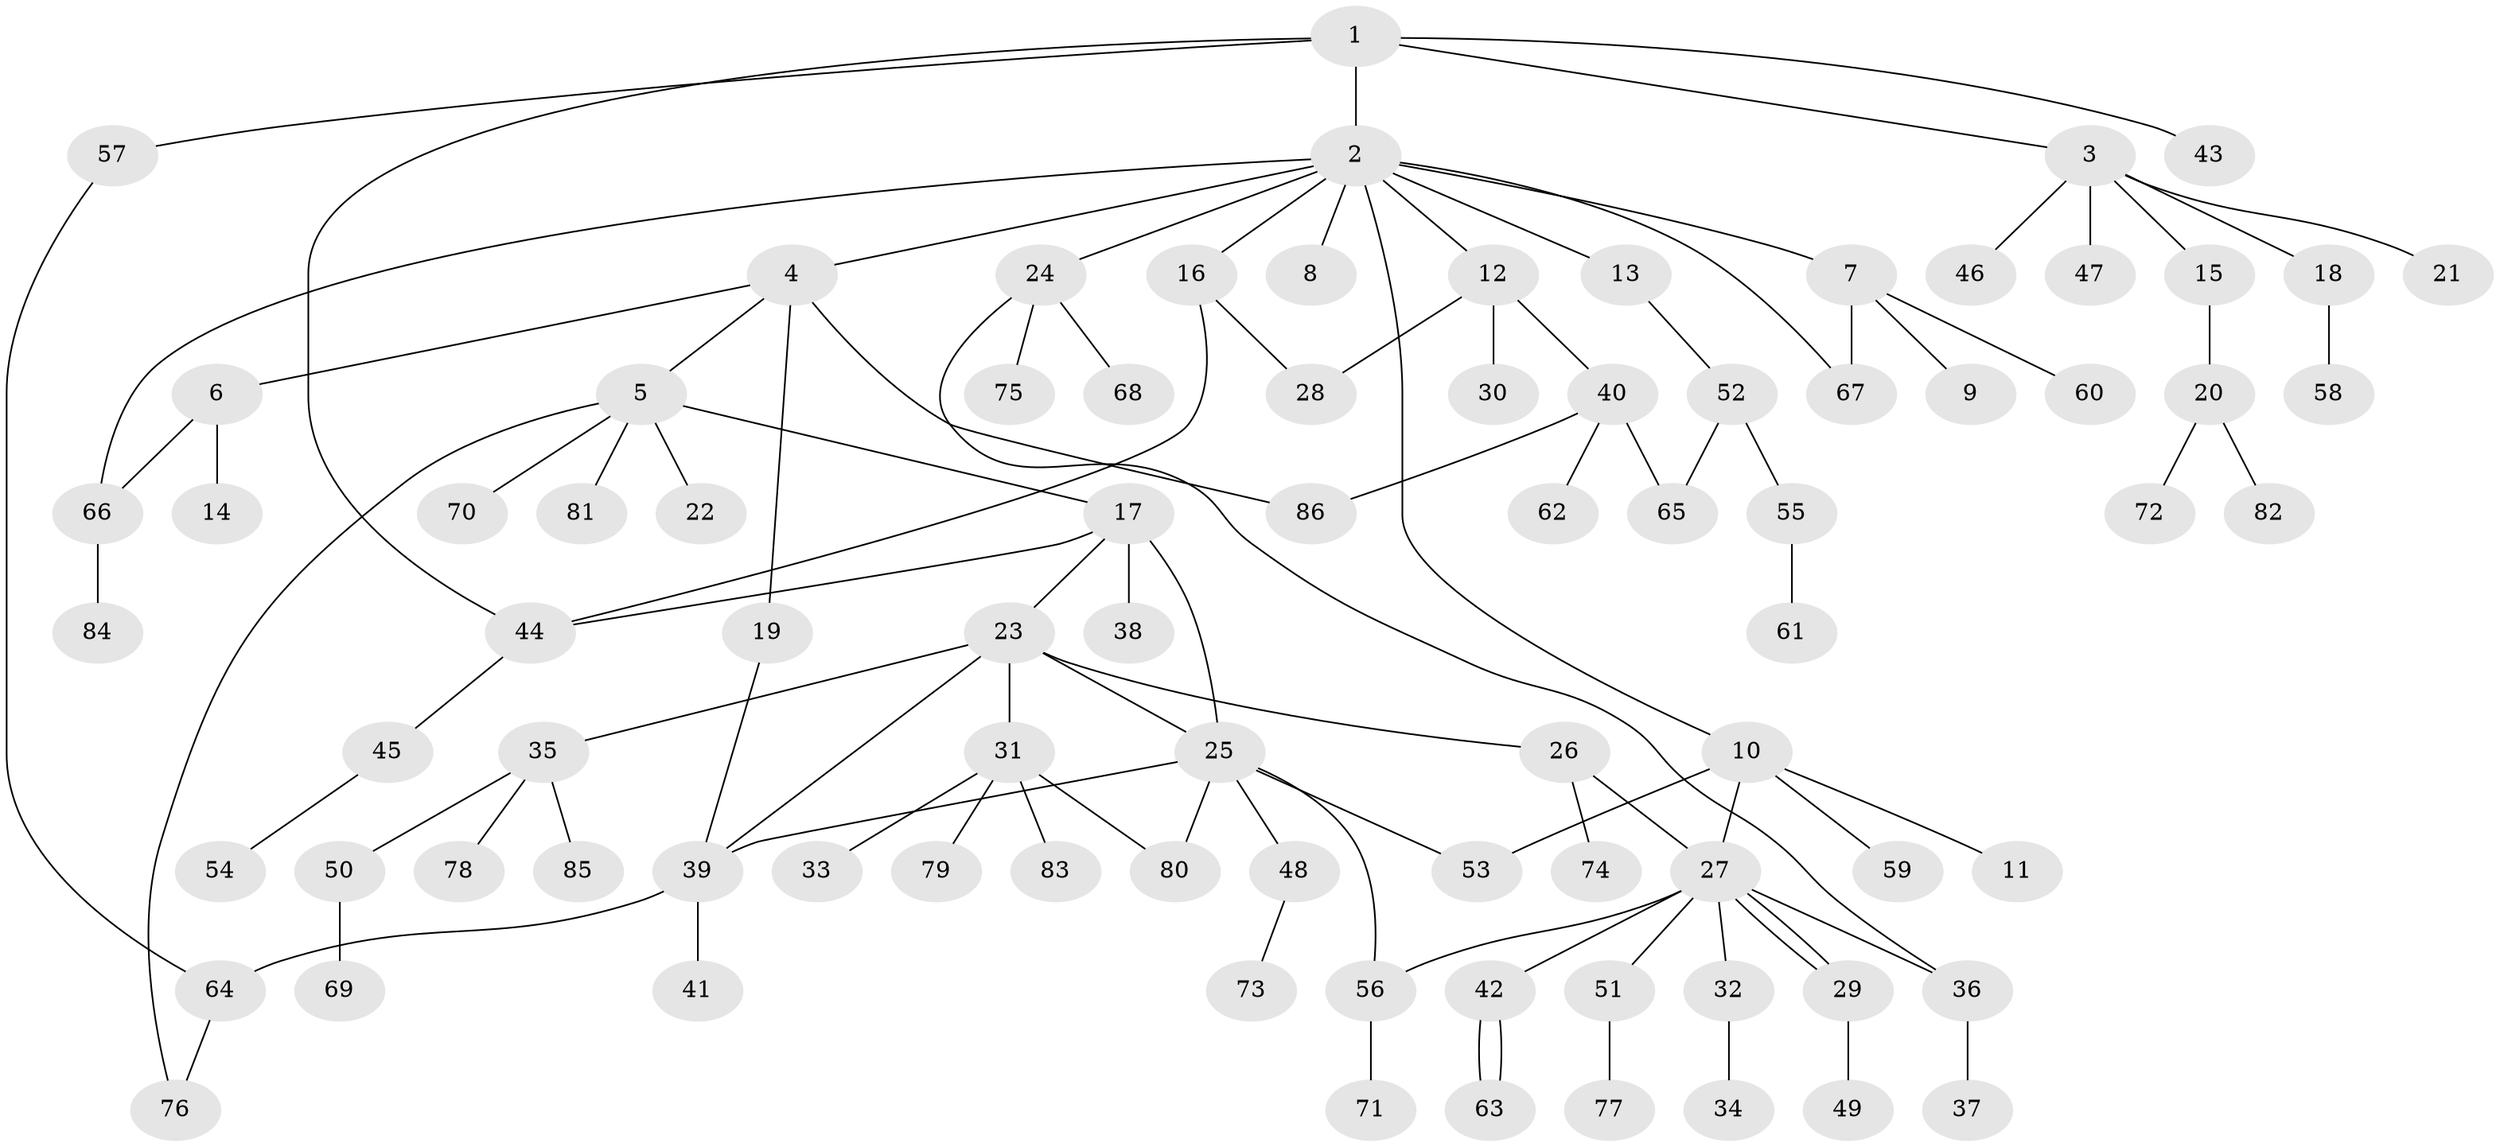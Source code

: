 // coarse degree distribution, {4: 0.11764705882352941, 10: 0.0196078431372549, 5: 0.0392156862745098, 6: 0.0196078431372549, 3: 0.13725490196078433, 2: 0.13725490196078433, 1: 0.49019607843137253, 7: 0.0392156862745098}
// Generated by graph-tools (version 1.1) at 2025/18/03/04/25 18:18:28]
// undirected, 86 vertices, 104 edges
graph export_dot {
graph [start="1"]
  node [color=gray90,style=filled];
  1;
  2;
  3;
  4;
  5;
  6;
  7;
  8;
  9;
  10;
  11;
  12;
  13;
  14;
  15;
  16;
  17;
  18;
  19;
  20;
  21;
  22;
  23;
  24;
  25;
  26;
  27;
  28;
  29;
  30;
  31;
  32;
  33;
  34;
  35;
  36;
  37;
  38;
  39;
  40;
  41;
  42;
  43;
  44;
  45;
  46;
  47;
  48;
  49;
  50;
  51;
  52;
  53;
  54;
  55;
  56;
  57;
  58;
  59;
  60;
  61;
  62;
  63;
  64;
  65;
  66;
  67;
  68;
  69;
  70;
  71;
  72;
  73;
  74;
  75;
  76;
  77;
  78;
  79;
  80;
  81;
  82;
  83;
  84;
  85;
  86;
  1 -- 2;
  1 -- 3;
  1 -- 43;
  1 -- 44;
  1 -- 57;
  2 -- 4;
  2 -- 7;
  2 -- 8;
  2 -- 10;
  2 -- 12;
  2 -- 13;
  2 -- 16;
  2 -- 24;
  2 -- 66;
  2 -- 67;
  3 -- 15;
  3 -- 18;
  3 -- 21;
  3 -- 46;
  3 -- 47;
  4 -- 5;
  4 -- 6;
  4 -- 19;
  4 -- 86;
  5 -- 17;
  5 -- 22;
  5 -- 70;
  5 -- 76;
  5 -- 81;
  6 -- 14;
  6 -- 66;
  7 -- 9;
  7 -- 60;
  7 -- 67;
  10 -- 11;
  10 -- 27;
  10 -- 53;
  10 -- 59;
  12 -- 28;
  12 -- 30;
  12 -- 40;
  13 -- 52;
  15 -- 20;
  16 -- 28;
  16 -- 44;
  17 -- 23;
  17 -- 25;
  17 -- 38;
  17 -- 44;
  18 -- 58;
  19 -- 39;
  20 -- 72;
  20 -- 82;
  23 -- 25;
  23 -- 26;
  23 -- 31;
  23 -- 35;
  23 -- 39;
  24 -- 36;
  24 -- 68;
  24 -- 75;
  25 -- 39;
  25 -- 48;
  25 -- 53;
  25 -- 56;
  25 -- 80;
  26 -- 27;
  26 -- 74;
  27 -- 29;
  27 -- 29;
  27 -- 32;
  27 -- 36;
  27 -- 42;
  27 -- 51;
  27 -- 56;
  29 -- 49;
  31 -- 33;
  31 -- 79;
  31 -- 80;
  31 -- 83;
  32 -- 34;
  35 -- 50;
  35 -- 78;
  35 -- 85;
  36 -- 37;
  39 -- 41;
  39 -- 64;
  40 -- 62;
  40 -- 65;
  40 -- 86;
  42 -- 63;
  42 -- 63;
  44 -- 45;
  45 -- 54;
  48 -- 73;
  50 -- 69;
  51 -- 77;
  52 -- 55;
  52 -- 65;
  55 -- 61;
  56 -- 71;
  57 -- 64;
  64 -- 76;
  66 -- 84;
}
